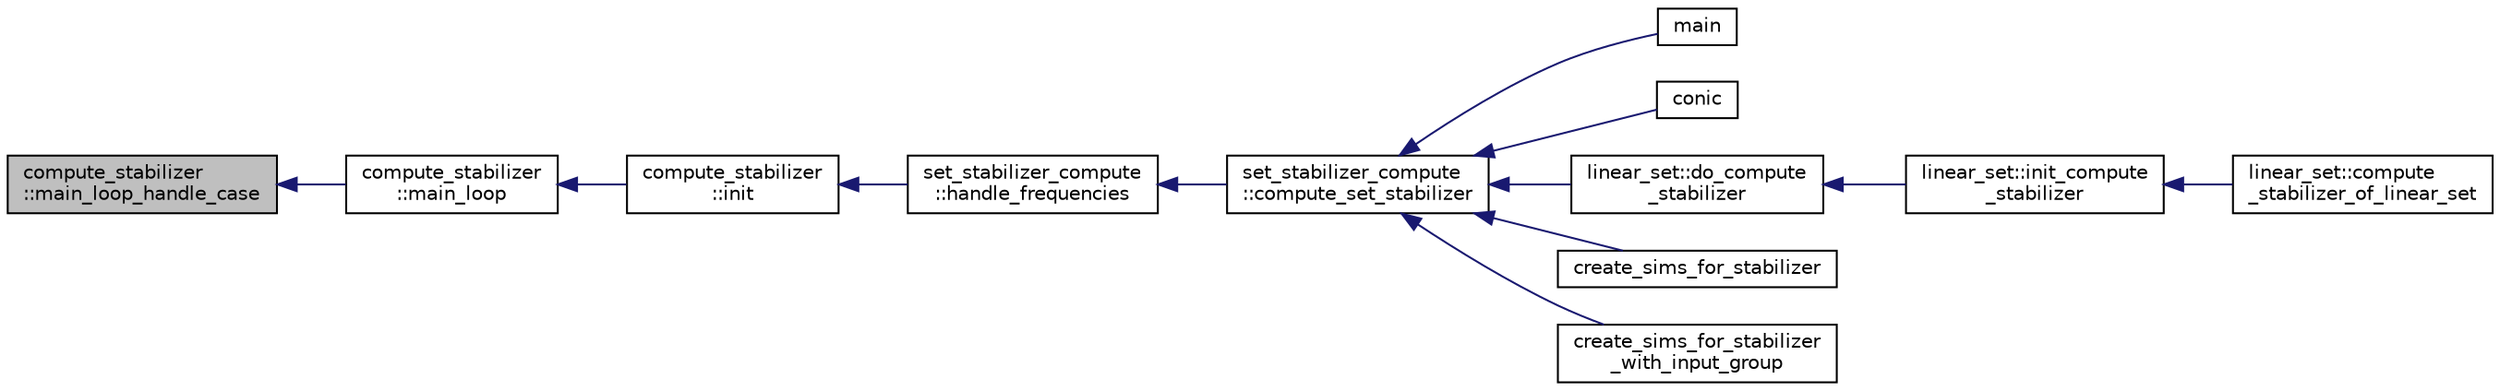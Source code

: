 digraph "compute_stabilizer::main_loop_handle_case"
{
  edge [fontname="Helvetica",fontsize="10",labelfontname="Helvetica",labelfontsize="10"];
  node [fontname="Helvetica",fontsize="10",shape=record];
  rankdir="LR";
  Node2715 [label="compute_stabilizer\l::main_loop_handle_case",height=0.2,width=0.4,color="black", fillcolor="grey75", style="filled", fontcolor="black"];
  Node2715 -> Node2716 [dir="back",color="midnightblue",fontsize="10",style="solid",fontname="Helvetica"];
  Node2716 [label="compute_stabilizer\l::main_loop",height=0.2,width=0.4,color="black", fillcolor="white", style="filled",URL="$d8/d30/classcompute__stabilizer.html#ae8615a28e0494704450689b6ea0b7ca2"];
  Node2716 -> Node2717 [dir="back",color="midnightblue",fontsize="10",style="solid",fontname="Helvetica"];
  Node2717 [label="compute_stabilizer\l::init",height=0.2,width=0.4,color="black", fillcolor="white", style="filled",URL="$d8/d30/classcompute__stabilizer.html#a36a1729430f317a65559220a8206a7d7"];
  Node2717 -> Node2718 [dir="back",color="midnightblue",fontsize="10",style="solid",fontname="Helvetica"];
  Node2718 [label="set_stabilizer_compute\l::handle_frequencies",height=0.2,width=0.4,color="black", fillcolor="white", style="filled",URL="$d8/dc6/classset__stabilizer__compute.html#a247c31bc3f19f22dadbfd7607cbaaa78"];
  Node2718 -> Node2719 [dir="back",color="midnightblue",fontsize="10",style="solid",fontname="Helvetica"];
  Node2719 [label="set_stabilizer_compute\l::compute_set_stabilizer",height=0.2,width=0.4,color="black", fillcolor="white", style="filled",URL="$d8/dc6/classset__stabilizer__compute.html#ad4f92074322e98c7cd0ed5d4f8486b76"];
  Node2719 -> Node2720 [dir="back",color="midnightblue",fontsize="10",style="solid",fontname="Helvetica"];
  Node2720 [label="main",height=0.2,width=0.4,color="black", fillcolor="white", style="filled",URL="$db/d67/test__hyperoval_8_c.html#a3c04138a5bfe5d72780bb7e82a18e627"];
  Node2719 -> Node2721 [dir="back",color="midnightblue",fontsize="10",style="solid",fontname="Helvetica"];
  Node2721 [label="conic",height=0.2,width=0.4,color="black", fillcolor="white", style="filled",URL="$d4/de8/conic_8_c.html#a96def9474b981a9d5831a9b48d85d652"];
  Node2719 -> Node2722 [dir="back",color="midnightblue",fontsize="10",style="solid",fontname="Helvetica"];
  Node2722 [label="linear_set::do_compute\l_stabilizer",height=0.2,width=0.4,color="black", fillcolor="white", style="filled",URL="$dd/d86/classlinear__set.html#ae8f58ded28fb5370f4459cca42b7463b"];
  Node2722 -> Node2723 [dir="back",color="midnightblue",fontsize="10",style="solid",fontname="Helvetica"];
  Node2723 [label="linear_set::init_compute\l_stabilizer",height=0.2,width=0.4,color="black", fillcolor="white", style="filled",URL="$dd/d86/classlinear__set.html#a0cc3eaec1896fdc977b62e94623b055b"];
  Node2723 -> Node2724 [dir="back",color="midnightblue",fontsize="10",style="solid",fontname="Helvetica"];
  Node2724 [label="linear_set::compute\l_stabilizer_of_linear_set",height=0.2,width=0.4,color="black", fillcolor="white", style="filled",URL="$dd/d86/classlinear__set.html#a098a133edfbaae0fd347a69c50bdbee2"];
  Node2719 -> Node2725 [dir="back",color="midnightblue",fontsize="10",style="solid",fontname="Helvetica"];
  Node2725 [label="create_sims_for_stabilizer",height=0.2,width=0.4,color="black", fillcolor="white", style="filled",URL="$d0/d76/tl__algebra__and__number__theory_8h.html#af2c67d225072549409be710ac3cd30f8"];
  Node2719 -> Node2726 [dir="back",color="midnightblue",fontsize="10",style="solid",fontname="Helvetica"];
  Node2726 [label="create_sims_for_stabilizer\l_with_input_group",height=0.2,width=0.4,color="black", fillcolor="white", style="filled",URL="$d0/d76/tl__algebra__and__number__theory_8h.html#af5482567a8d6ba5c2fe593bf6f7f9a0f"];
}
